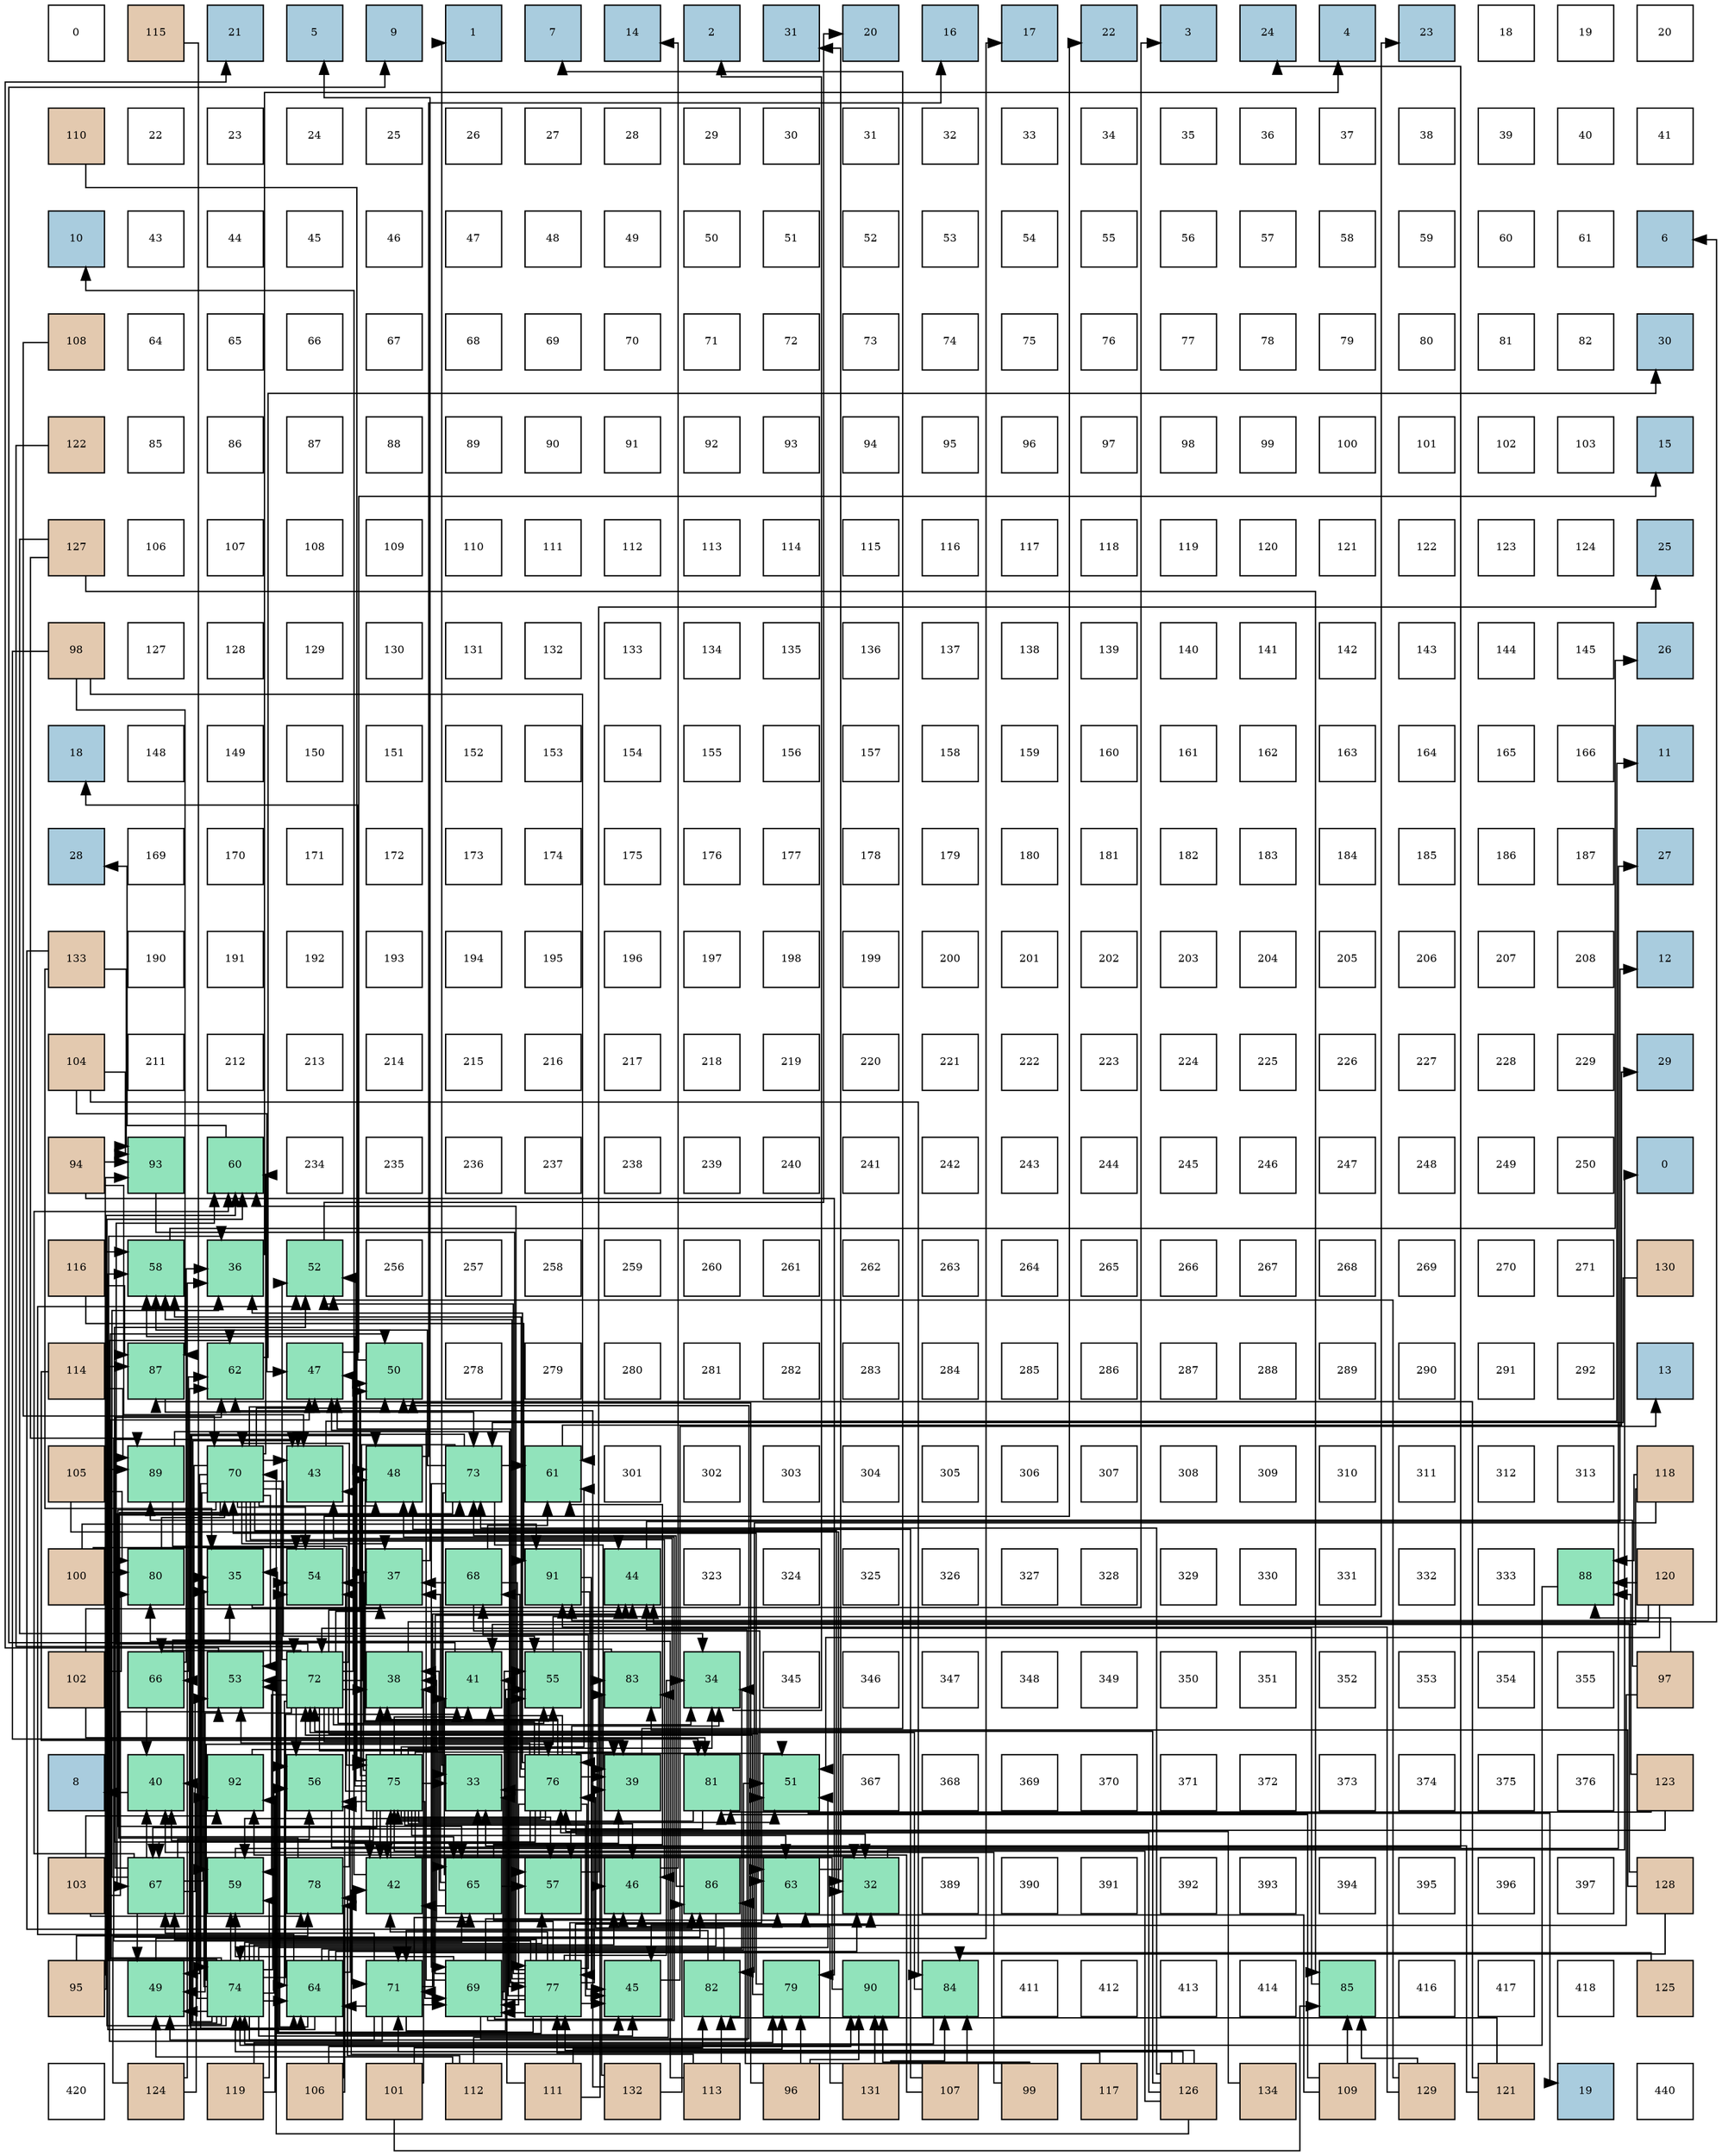 digraph layout{
 rankdir=TB;
 splines=ortho;
 node [style=filled shape=square fixedsize=true width=0.6];
0[label="0", fontsize=8, fillcolor="#ffffff"];
1[label="115", fontsize=8, fillcolor="#e3c9af"];
2[label="21", fontsize=8, fillcolor="#a9ccde"];
3[label="5", fontsize=8, fillcolor="#a9ccde"];
4[label="9", fontsize=8, fillcolor="#a9ccde"];
5[label="1", fontsize=8, fillcolor="#a9ccde"];
6[label="7", fontsize=8, fillcolor="#a9ccde"];
7[label="14", fontsize=8, fillcolor="#a9ccde"];
8[label="2", fontsize=8, fillcolor="#a9ccde"];
9[label="31", fontsize=8, fillcolor="#a9ccde"];
10[label="20", fontsize=8, fillcolor="#a9ccde"];
11[label="16", fontsize=8, fillcolor="#a9ccde"];
12[label="17", fontsize=8, fillcolor="#a9ccde"];
13[label="22", fontsize=8, fillcolor="#a9ccde"];
14[label="3", fontsize=8, fillcolor="#a9ccde"];
15[label="24", fontsize=8, fillcolor="#a9ccde"];
16[label="4", fontsize=8, fillcolor="#a9ccde"];
17[label="23", fontsize=8, fillcolor="#a9ccde"];
18[label="18", fontsize=8, fillcolor="#ffffff"];
19[label="19", fontsize=8, fillcolor="#ffffff"];
20[label="20", fontsize=8, fillcolor="#ffffff"];
21[label="110", fontsize=8, fillcolor="#e3c9af"];
22[label="22", fontsize=8, fillcolor="#ffffff"];
23[label="23", fontsize=8, fillcolor="#ffffff"];
24[label="24", fontsize=8, fillcolor="#ffffff"];
25[label="25", fontsize=8, fillcolor="#ffffff"];
26[label="26", fontsize=8, fillcolor="#ffffff"];
27[label="27", fontsize=8, fillcolor="#ffffff"];
28[label="28", fontsize=8, fillcolor="#ffffff"];
29[label="29", fontsize=8, fillcolor="#ffffff"];
30[label="30", fontsize=8, fillcolor="#ffffff"];
31[label="31", fontsize=8, fillcolor="#ffffff"];
32[label="32", fontsize=8, fillcolor="#ffffff"];
33[label="33", fontsize=8, fillcolor="#ffffff"];
34[label="34", fontsize=8, fillcolor="#ffffff"];
35[label="35", fontsize=8, fillcolor="#ffffff"];
36[label="36", fontsize=8, fillcolor="#ffffff"];
37[label="37", fontsize=8, fillcolor="#ffffff"];
38[label="38", fontsize=8, fillcolor="#ffffff"];
39[label="39", fontsize=8, fillcolor="#ffffff"];
40[label="40", fontsize=8, fillcolor="#ffffff"];
41[label="41", fontsize=8, fillcolor="#ffffff"];
42[label="10", fontsize=8, fillcolor="#a9ccde"];
43[label="43", fontsize=8, fillcolor="#ffffff"];
44[label="44", fontsize=8, fillcolor="#ffffff"];
45[label="45", fontsize=8, fillcolor="#ffffff"];
46[label="46", fontsize=8, fillcolor="#ffffff"];
47[label="47", fontsize=8, fillcolor="#ffffff"];
48[label="48", fontsize=8, fillcolor="#ffffff"];
49[label="49", fontsize=8, fillcolor="#ffffff"];
50[label="50", fontsize=8, fillcolor="#ffffff"];
51[label="51", fontsize=8, fillcolor="#ffffff"];
52[label="52", fontsize=8, fillcolor="#ffffff"];
53[label="53", fontsize=8, fillcolor="#ffffff"];
54[label="54", fontsize=8, fillcolor="#ffffff"];
55[label="55", fontsize=8, fillcolor="#ffffff"];
56[label="56", fontsize=8, fillcolor="#ffffff"];
57[label="57", fontsize=8, fillcolor="#ffffff"];
58[label="58", fontsize=8, fillcolor="#ffffff"];
59[label="59", fontsize=8, fillcolor="#ffffff"];
60[label="60", fontsize=8, fillcolor="#ffffff"];
61[label="61", fontsize=8, fillcolor="#ffffff"];
62[label="6", fontsize=8, fillcolor="#a9ccde"];
63[label="108", fontsize=8, fillcolor="#e3c9af"];
64[label="64", fontsize=8, fillcolor="#ffffff"];
65[label="65", fontsize=8, fillcolor="#ffffff"];
66[label="66", fontsize=8, fillcolor="#ffffff"];
67[label="67", fontsize=8, fillcolor="#ffffff"];
68[label="68", fontsize=8, fillcolor="#ffffff"];
69[label="69", fontsize=8, fillcolor="#ffffff"];
70[label="70", fontsize=8, fillcolor="#ffffff"];
71[label="71", fontsize=8, fillcolor="#ffffff"];
72[label="72", fontsize=8, fillcolor="#ffffff"];
73[label="73", fontsize=8, fillcolor="#ffffff"];
74[label="74", fontsize=8, fillcolor="#ffffff"];
75[label="75", fontsize=8, fillcolor="#ffffff"];
76[label="76", fontsize=8, fillcolor="#ffffff"];
77[label="77", fontsize=8, fillcolor="#ffffff"];
78[label="78", fontsize=8, fillcolor="#ffffff"];
79[label="79", fontsize=8, fillcolor="#ffffff"];
80[label="80", fontsize=8, fillcolor="#ffffff"];
81[label="81", fontsize=8, fillcolor="#ffffff"];
82[label="82", fontsize=8, fillcolor="#ffffff"];
83[label="30", fontsize=8, fillcolor="#a9ccde"];
84[label="122", fontsize=8, fillcolor="#e3c9af"];
85[label="85", fontsize=8, fillcolor="#ffffff"];
86[label="86", fontsize=8, fillcolor="#ffffff"];
87[label="87", fontsize=8, fillcolor="#ffffff"];
88[label="88", fontsize=8, fillcolor="#ffffff"];
89[label="89", fontsize=8, fillcolor="#ffffff"];
90[label="90", fontsize=8, fillcolor="#ffffff"];
91[label="91", fontsize=8, fillcolor="#ffffff"];
92[label="92", fontsize=8, fillcolor="#ffffff"];
93[label="93", fontsize=8, fillcolor="#ffffff"];
94[label="94", fontsize=8, fillcolor="#ffffff"];
95[label="95", fontsize=8, fillcolor="#ffffff"];
96[label="96", fontsize=8, fillcolor="#ffffff"];
97[label="97", fontsize=8, fillcolor="#ffffff"];
98[label="98", fontsize=8, fillcolor="#ffffff"];
99[label="99", fontsize=8, fillcolor="#ffffff"];
100[label="100", fontsize=8, fillcolor="#ffffff"];
101[label="101", fontsize=8, fillcolor="#ffffff"];
102[label="102", fontsize=8, fillcolor="#ffffff"];
103[label="103", fontsize=8, fillcolor="#ffffff"];
104[label="15", fontsize=8, fillcolor="#a9ccde"];
105[label="127", fontsize=8, fillcolor="#e3c9af"];
106[label="106", fontsize=8, fillcolor="#ffffff"];
107[label="107", fontsize=8, fillcolor="#ffffff"];
108[label="108", fontsize=8, fillcolor="#ffffff"];
109[label="109", fontsize=8, fillcolor="#ffffff"];
110[label="110", fontsize=8, fillcolor="#ffffff"];
111[label="111", fontsize=8, fillcolor="#ffffff"];
112[label="112", fontsize=8, fillcolor="#ffffff"];
113[label="113", fontsize=8, fillcolor="#ffffff"];
114[label="114", fontsize=8, fillcolor="#ffffff"];
115[label="115", fontsize=8, fillcolor="#ffffff"];
116[label="116", fontsize=8, fillcolor="#ffffff"];
117[label="117", fontsize=8, fillcolor="#ffffff"];
118[label="118", fontsize=8, fillcolor="#ffffff"];
119[label="119", fontsize=8, fillcolor="#ffffff"];
120[label="120", fontsize=8, fillcolor="#ffffff"];
121[label="121", fontsize=8, fillcolor="#ffffff"];
122[label="122", fontsize=8, fillcolor="#ffffff"];
123[label="123", fontsize=8, fillcolor="#ffffff"];
124[label="124", fontsize=8, fillcolor="#ffffff"];
125[label="25", fontsize=8, fillcolor="#a9ccde"];
126[label="98", fontsize=8, fillcolor="#e3c9af"];
127[label="127", fontsize=8, fillcolor="#ffffff"];
128[label="128", fontsize=8, fillcolor="#ffffff"];
129[label="129", fontsize=8, fillcolor="#ffffff"];
130[label="130", fontsize=8, fillcolor="#ffffff"];
131[label="131", fontsize=8, fillcolor="#ffffff"];
132[label="132", fontsize=8, fillcolor="#ffffff"];
133[label="133", fontsize=8, fillcolor="#ffffff"];
134[label="134", fontsize=8, fillcolor="#ffffff"];
135[label="135", fontsize=8, fillcolor="#ffffff"];
136[label="136", fontsize=8, fillcolor="#ffffff"];
137[label="137", fontsize=8, fillcolor="#ffffff"];
138[label="138", fontsize=8, fillcolor="#ffffff"];
139[label="139", fontsize=8, fillcolor="#ffffff"];
140[label="140", fontsize=8, fillcolor="#ffffff"];
141[label="141", fontsize=8, fillcolor="#ffffff"];
142[label="142", fontsize=8, fillcolor="#ffffff"];
143[label="143", fontsize=8, fillcolor="#ffffff"];
144[label="144", fontsize=8, fillcolor="#ffffff"];
145[label="145", fontsize=8, fillcolor="#ffffff"];
146[label="26", fontsize=8, fillcolor="#a9ccde"];
147[label="18", fontsize=8, fillcolor="#a9ccde"];
148[label="148", fontsize=8, fillcolor="#ffffff"];
149[label="149", fontsize=8, fillcolor="#ffffff"];
150[label="150", fontsize=8, fillcolor="#ffffff"];
151[label="151", fontsize=8, fillcolor="#ffffff"];
152[label="152", fontsize=8, fillcolor="#ffffff"];
153[label="153", fontsize=8, fillcolor="#ffffff"];
154[label="154", fontsize=8, fillcolor="#ffffff"];
155[label="155", fontsize=8, fillcolor="#ffffff"];
156[label="156", fontsize=8, fillcolor="#ffffff"];
157[label="157", fontsize=8, fillcolor="#ffffff"];
158[label="158", fontsize=8, fillcolor="#ffffff"];
159[label="159", fontsize=8, fillcolor="#ffffff"];
160[label="160", fontsize=8, fillcolor="#ffffff"];
161[label="161", fontsize=8, fillcolor="#ffffff"];
162[label="162", fontsize=8, fillcolor="#ffffff"];
163[label="163", fontsize=8, fillcolor="#ffffff"];
164[label="164", fontsize=8, fillcolor="#ffffff"];
165[label="165", fontsize=8, fillcolor="#ffffff"];
166[label="166", fontsize=8, fillcolor="#ffffff"];
167[label="11", fontsize=8, fillcolor="#a9ccde"];
168[label="28", fontsize=8, fillcolor="#a9ccde"];
169[label="169", fontsize=8, fillcolor="#ffffff"];
170[label="170", fontsize=8, fillcolor="#ffffff"];
171[label="171", fontsize=8, fillcolor="#ffffff"];
172[label="172", fontsize=8, fillcolor="#ffffff"];
173[label="173", fontsize=8, fillcolor="#ffffff"];
174[label="174", fontsize=8, fillcolor="#ffffff"];
175[label="175", fontsize=8, fillcolor="#ffffff"];
176[label="176", fontsize=8, fillcolor="#ffffff"];
177[label="177", fontsize=8, fillcolor="#ffffff"];
178[label="178", fontsize=8, fillcolor="#ffffff"];
179[label="179", fontsize=8, fillcolor="#ffffff"];
180[label="180", fontsize=8, fillcolor="#ffffff"];
181[label="181", fontsize=8, fillcolor="#ffffff"];
182[label="182", fontsize=8, fillcolor="#ffffff"];
183[label="183", fontsize=8, fillcolor="#ffffff"];
184[label="184", fontsize=8, fillcolor="#ffffff"];
185[label="185", fontsize=8, fillcolor="#ffffff"];
186[label="186", fontsize=8, fillcolor="#ffffff"];
187[label="187", fontsize=8, fillcolor="#ffffff"];
188[label="27", fontsize=8, fillcolor="#a9ccde"];
189[label="133", fontsize=8, fillcolor="#e3c9af"];
190[label="190", fontsize=8, fillcolor="#ffffff"];
191[label="191", fontsize=8, fillcolor="#ffffff"];
192[label="192", fontsize=8, fillcolor="#ffffff"];
193[label="193", fontsize=8, fillcolor="#ffffff"];
194[label="194", fontsize=8, fillcolor="#ffffff"];
195[label="195", fontsize=8, fillcolor="#ffffff"];
196[label="196", fontsize=8, fillcolor="#ffffff"];
197[label="197", fontsize=8, fillcolor="#ffffff"];
198[label="198", fontsize=8, fillcolor="#ffffff"];
199[label="199", fontsize=8, fillcolor="#ffffff"];
200[label="200", fontsize=8, fillcolor="#ffffff"];
201[label="201", fontsize=8, fillcolor="#ffffff"];
202[label="202", fontsize=8, fillcolor="#ffffff"];
203[label="203", fontsize=8, fillcolor="#ffffff"];
204[label="204", fontsize=8, fillcolor="#ffffff"];
205[label="205", fontsize=8, fillcolor="#ffffff"];
206[label="206", fontsize=8, fillcolor="#ffffff"];
207[label="207", fontsize=8, fillcolor="#ffffff"];
208[label="208", fontsize=8, fillcolor="#ffffff"];
209[label="12", fontsize=8, fillcolor="#a9ccde"];
210[label="104", fontsize=8, fillcolor="#e3c9af"];
211[label="211", fontsize=8, fillcolor="#ffffff"];
212[label="212", fontsize=8, fillcolor="#ffffff"];
213[label="213", fontsize=8, fillcolor="#ffffff"];
214[label="214", fontsize=8, fillcolor="#ffffff"];
215[label="215", fontsize=8, fillcolor="#ffffff"];
216[label="216", fontsize=8, fillcolor="#ffffff"];
217[label="217", fontsize=8, fillcolor="#ffffff"];
218[label="218", fontsize=8, fillcolor="#ffffff"];
219[label="219", fontsize=8, fillcolor="#ffffff"];
220[label="220", fontsize=8, fillcolor="#ffffff"];
221[label="221", fontsize=8, fillcolor="#ffffff"];
222[label="222", fontsize=8, fillcolor="#ffffff"];
223[label="223", fontsize=8, fillcolor="#ffffff"];
224[label="224", fontsize=8, fillcolor="#ffffff"];
225[label="225", fontsize=8, fillcolor="#ffffff"];
226[label="226", fontsize=8, fillcolor="#ffffff"];
227[label="227", fontsize=8, fillcolor="#ffffff"];
228[label="228", fontsize=8, fillcolor="#ffffff"];
229[label="229", fontsize=8, fillcolor="#ffffff"];
230[label="29", fontsize=8, fillcolor="#a9ccde"];
231[label="94", fontsize=8, fillcolor="#e3c9af"];
232[label="93", fontsize=8, fillcolor="#91e3bb"];
233[label="60", fontsize=8, fillcolor="#91e3bb"];
234[label="234", fontsize=8, fillcolor="#ffffff"];
235[label="235", fontsize=8, fillcolor="#ffffff"];
236[label="236", fontsize=8, fillcolor="#ffffff"];
237[label="237", fontsize=8, fillcolor="#ffffff"];
238[label="238", fontsize=8, fillcolor="#ffffff"];
239[label="239", fontsize=8, fillcolor="#ffffff"];
240[label="240", fontsize=8, fillcolor="#ffffff"];
241[label="241", fontsize=8, fillcolor="#ffffff"];
242[label="242", fontsize=8, fillcolor="#ffffff"];
243[label="243", fontsize=8, fillcolor="#ffffff"];
244[label="244", fontsize=8, fillcolor="#ffffff"];
245[label="245", fontsize=8, fillcolor="#ffffff"];
246[label="246", fontsize=8, fillcolor="#ffffff"];
247[label="247", fontsize=8, fillcolor="#ffffff"];
248[label="248", fontsize=8, fillcolor="#ffffff"];
249[label="249", fontsize=8, fillcolor="#ffffff"];
250[label="250", fontsize=8, fillcolor="#ffffff"];
251[label="0", fontsize=8, fillcolor="#a9ccde"];
252[label="116", fontsize=8, fillcolor="#e3c9af"];
253[label="58", fontsize=8, fillcolor="#91e3bb"];
254[label="36", fontsize=8, fillcolor="#91e3bb"];
255[label="52", fontsize=8, fillcolor="#91e3bb"];
256[label="256", fontsize=8, fillcolor="#ffffff"];
257[label="257", fontsize=8, fillcolor="#ffffff"];
258[label="258", fontsize=8, fillcolor="#ffffff"];
259[label="259", fontsize=8, fillcolor="#ffffff"];
260[label="260", fontsize=8, fillcolor="#ffffff"];
261[label="261", fontsize=8, fillcolor="#ffffff"];
262[label="262", fontsize=8, fillcolor="#ffffff"];
263[label="263", fontsize=8, fillcolor="#ffffff"];
264[label="264", fontsize=8, fillcolor="#ffffff"];
265[label="265", fontsize=8, fillcolor="#ffffff"];
266[label="266", fontsize=8, fillcolor="#ffffff"];
267[label="267", fontsize=8, fillcolor="#ffffff"];
268[label="268", fontsize=8, fillcolor="#ffffff"];
269[label="269", fontsize=8, fillcolor="#ffffff"];
270[label="270", fontsize=8, fillcolor="#ffffff"];
271[label="271", fontsize=8, fillcolor="#ffffff"];
272[label="130", fontsize=8, fillcolor="#e3c9af"];
273[label="114", fontsize=8, fillcolor="#e3c9af"];
274[label="87", fontsize=8, fillcolor="#91e3bb"];
275[label="62", fontsize=8, fillcolor="#91e3bb"];
276[label="47", fontsize=8, fillcolor="#91e3bb"];
277[label="50", fontsize=8, fillcolor="#91e3bb"];
278[label="278", fontsize=8, fillcolor="#ffffff"];
279[label="279", fontsize=8, fillcolor="#ffffff"];
280[label="280", fontsize=8, fillcolor="#ffffff"];
281[label="281", fontsize=8, fillcolor="#ffffff"];
282[label="282", fontsize=8, fillcolor="#ffffff"];
283[label="283", fontsize=8, fillcolor="#ffffff"];
284[label="284", fontsize=8, fillcolor="#ffffff"];
285[label="285", fontsize=8, fillcolor="#ffffff"];
286[label="286", fontsize=8, fillcolor="#ffffff"];
287[label="287", fontsize=8, fillcolor="#ffffff"];
288[label="288", fontsize=8, fillcolor="#ffffff"];
289[label="289", fontsize=8, fillcolor="#ffffff"];
290[label="290", fontsize=8, fillcolor="#ffffff"];
291[label="291", fontsize=8, fillcolor="#ffffff"];
292[label="292", fontsize=8, fillcolor="#ffffff"];
293[label="13", fontsize=8, fillcolor="#a9ccde"];
294[label="105", fontsize=8, fillcolor="#e3c9af"];
295[label="89", fontsize=8, fillcolor="#91e3bb"];
296[label="70", fontsize=8, fillcolor="#91e3bb"];
297[label="43", fontsize=8, fillcolor="#91e3bb"];
298[label="48", fontsize=8, fillcolor="#91e3bb"];
299[label="73", fontsize=8, fillcolor="#91e3bb"];
300[label="61", fontsize=8, fillcolor="#91e3bb"];
301[label="301", fontsize=8, fillcolor="#ffffff"];
302[label="302", fontsize=8, fillcolor="#ffffff"];
303[label="303", fontsize=8, fillcolor="#ffffff"];
304[label="304", fontsize=8, fillcolor="#ffffff"];
305[label="305", fontsize=8, fillcolor="#ffffff"];
306[label="306", fontsize=8, fillcolor="#ffffff"];
307[label="307", fontsize=8, fillcolor="#ffffff"];
308[label="308", fontsize=8, fillcolor="#ffffff"];
309[label="309", fontsize=8, fillcolor="#ffffff"];
310[label="310", fontsize=8, fillcolor="#ffffff"];
311[label="311", fontsize=8, fillcolor="#ffffff"];
312[label="312", fontsize=8, fillcolor="#ffffff"];
313[label="313", fontsize=8, fillcolor="#ffffff"];
314[label="118", fontsize=8, fillcolor="#e3c9af"];
315[label="100", fontsize=8, fillcolor="#e3c9af"];
316[label="80", fontsize=8, fillcolor="#91e3bb"];
317[label="35", fontsize=8, fillcolor="#91e3bb"];
318[label="54", fontsize=8, fillcolor="#91e3bb"];
319[label="37", fontsize=8, fillcolor="#91e3bb"];
320[label="68", fontsize=8, fillcolor="#91e3bb"];
321[label="91", fontsize=8, fillcolor="#91e3bb"];
322[label="44", fontsize=8, fillcolor="#91e3bb"];
323[label="323", fontsize=8, fillcolor="#ffffff"];
324[label="324", fontsize=8, fillcolor="#ffffff"];
325[label="325", fontsize=8, fillcolor="#ffffff"];
326[label="326", fontsize=8, fillcolor="#ffffff"];
327[label="327", fontsize=8, fillcolor="#ffffff"];
328[label="328", fontsize=8, fillcolor="#ffffff"];
329[label="329", fontsize=8, fillcolor="#ffffff"];
330[label="330", fontsize=8, fillcolor="#ffffff"];
331[label="331", fontsize=8, fillcolor="#ffffff"];
332[label="332", fontsize=8, fillcolor="#ffffff"];
333[label="333", fontsize=8, fillcolor="#ffffff"];
334[label="88", fontsize=8, fillcolor="#91e3bb"];
335[label="120", fontsize=8, fillcolor="#e3c9af"];
336[label="102", fontsize=8, fillcolor="#e3c9af"];
337[label="66", fontsize=8, fillcolor="#91e3bb"];
338[label="53", fontsize=8, fillcolor="#91e3bb"];
339[label="72", fontsize=8, fillcolor="#91e3bb"];
340[label="38", fontsize=8, fillcolor="#91e3bb"];
341[label="41", fontsize=8, fillcolor="#91e3bb"];
342[label="55", fontsize=8, fillcolor="#91e3bb"];
343[label="83", fontsize=8, fillcolor="#91e3bb"];
344[label="34", fontsize=8, fillcolor="#91e3bb"];
345[label="345", fontsize=8, fillcolor="#ffffff"];
346[label="346", fontsize=8, fillcolor="#ffffff"];
347[label="347", fontsize=8, fillcolor="#ffffff"];
348[label="348", fontsize=8, fillcolor="#ffffff"];
349[label="349", fontsize=8, fillcolor="#ffffff"];
350[label="350", fontsize=8, fillcolor="#ffffff"];
351[label="351", fontsize=8, fillcolor="#ffffff"];
352[label="352", fontsize=8, fillcolor="#ffffff"];
353[label="353", fontsize=8, fillcolor="#ffffff"];
354[label="354", fontsize=8, fillcolor="#ffffff"];
355[label="355", fontsize=8, fillcolor="#ffffff"];
356[label="97", fontsize=8, fillcolor="#e3c9af"];
357[label="8", fontsize=8, fillcolor="#a9ccde"];
358[label="40", fontsize=8, fillcolor="#91e3bb"];
359[label="92", fontsize=8, fillcolor="#91e3bb"];
360[label="56", fontsize=8, fillcolor="#91e3bb"];
361[label="75", fontsize=8, fillcolor="#91e3bb"];
362[label="33", fontsize=8, fillcolor="#91e3bb"];
363[label="76", fontsize=8, fillcolor="#91e3bb"];
364[label="39", fontsize=8, fillcolor="#91e3bb"];
365[label="81", fontsize=8, fillcolor="#91e3bb"];
366[label="51", fontsize=8, fillcolor="#91e3bb"];
367[label="367", fontsize=8, fillcolor="#ffffff"];
368[label="368", fontsize=8, fillcolor="#ffffff"];
369[label="369", fontsize=8, fillcolor="#ffffff"];
370[label="370", fontsize=8, fillcolor="#ffffff"];
371[label="371", fontsize=8, fillcolor="#ffffff"];
372[label="372", fontsize=8, fillcolor="#ffffff"];
373[label="373", fontsize=8, fillcolor="#ffffff"];
374[label="374", fontsize=8, fillcolor="#ffffff"];
375[label="375", fontsize=8, fillcolor="#ffffff"];
376[label="376", fontsize=8, fillcolor="#ffffff"];
377[label="123", fontsize=8, fillcolor="#e3c9af"];
378[label="103", fontsize=8, fillcolor="#e3c9af"];
379[label="67", fontsize=8, fillcolor="#91e3bb"];
380[label="59", fontsize=8, fillcolor="#91e3bb"];
381[label="78", fontsize=8, fillcolor="#91e3bb"];
382[label="42", fontsize=8, fillcolor="#91e3bb"];
383[label="65", fontsize=8, fillcolor="#91e3bb"];
384[label="57", fontsize=8, fillcolor="#91e3bb"];
385[label="46", fontsize=8, fillcolor="#91e3bb"];
386[label="86", fontsize=8, fillcolor="#91e3bb"];
387[label="63", fontsize=8, fillcolor="#91e3bb"];
388[label="32", fontsize=8, fillcolor="#91e3bb"];
389[label="389", fontsize=8, fillcolor="#ffffff"];
390[label="390", fontsize=8, fillcolor="#ffffff"];
391[label="391", fontsize=8, fillcolor="#ffffff"];
392[label="392", fontsize=8, fillcolor="#ffffff"];
393[label="393", fontsize=8, fillcolor="#ffffff"];
394[label="394", fontsize=8, fillcolor="#ffffff"];
395[label="395", fontsize=8, fillcolor="#ffffff"];
396[label="396", fontsize=8, fillcolor="#ffffff"];
397[label="397", fontsize=8, fillcolor="#ffffff"];
398[label="128", fontsize=8, fillcolor="#e3c9af"];
399[label="95", fontsize=8, fillcolor="#e3c9af"];
400[label="49", fontsize=8, fillcolor="#91e3bb"];
401[label="74", fontsize=8, fillcolor="#91e3bb"];
402[label="64", fontsize=8, fillcolor="#91e3bb"];
403[label="71", fontsize=8, fillcolor="#91e3bb"];
404[label="69", fontsize=8, fillcolor="#91e3bb"];
405[label="77", fontsize=8, fillcolor="#91e3bb"];
406[label="45", fontsize=8, fillcolor="#91e3bb"];
407[label="82", fontsize=8, fillcolor="#91e3bb"];
408[label="79", fontsize=8, fillcolor="#91e3bb"];
409[label="90", fontsize=8, fillcolor="#91e3bb"];
410[label="84", fontsize=8, fillcolor="#91e3bb"];
411[label="411", fontsize=8, fillcolor="#ffffff"];
412[label="412", fontsize=8, fillcolor="#ffffff"];
413[label="413", fontsize=8, fillcolor="#ffffff"];
414[label="414", fontsize=8, fillcolor="#ffffff"];
415[label="85", fontsize=8, fillcolor="#91e3bb"];
416[label="416", fontsize=8, fillcolor="#ffffff"];
417[label="417", fontsize=8, fillcolor="#ffffff"];
418[label="418", fontsize=8, fillcolor="#ffffff"];
419[label="125", fontsize=8, fillcolor="#e3c9af"];
420[label="420", fontsize=8, fillcolor="#ffffff"];
421[label="124", fontsize=8, fillcolor="#e3c9af"];
422[label="119", fontsize=8, fillcolor="#e3c9af"];
423[label="106", fontsize=8, fillcolor="#e3c9af"];
424[label="101", fontsize=8, fillcolor="#e3c9af"];
425[label="112", fontsize=8, fillcolor="#e3c9af"];
426[label="111", fontsize=8, fillcolor="#e3c9af"];
427[label="132", fontsize=8, fillcolor="#e3c9af"];
428[label="113", fontsize=8, fillcolor="#e3c9af"];
429[label="96", fontsize=8, fillcolor="#e3c9af"];
430[label="131", fontsize=8, fillcolor="#e3c9af"];
431[label="107", fontsize=8, fillcolor="#e3c9af"];
432[label="99", fontsize=8, fillcolor="#e3c9af"];
433[label="117", fontsize=8, fillcolor="#e3c9af"];
434[label="126", fontsize=8, fillcolor="#e3c9af"];
435[label="134", fontsize=8, fillcolor="#e3c9af"];
436[label="109", fontsize=8, fillcolor="#e3c9af"];
437[label="129", fontsize=8, fillcolor="#e3c9af"];
438[label="121", fontsize=8, fillcolor="#e3c9af"];
439[label="19", fontsize=8, fillcolor="#a9ccde"];
440[label="440", fontsize=8, fillcolor="#ffffff"];
edge [constraint=false, style=vis];388 -> 251;
362 -> 5;
344 -> 8;
317 -> 14;
254 -> 16;
319 -> 3;
340 -> 62;
364 -> 6;
358 -> 357;
341 -> 4;
382 -> 42;
297 -> 167;
322 -> 209;
406 -> 293;
385 -> 7;
276 -> 104;
298 -> 11;
400 -> 12;
277 -> 147;
366 -> 439;
255 -> 10;
338 -> 2;
318 -> 13;
342 -> 17;
360 -> 15;
384 -> 125;
253 -> 146;
380 -> 188;
233 -> 168;
300 -> 230;
275 -> 83;
387 -> 9;
402 -> 388;
402 -> 344;
402 -> 364;
402 -> 406;
402 -> 366;
402 -> 255;
402 -> 318;
402 -> 253;
383 -> 362;
383 -> 319;
383 -> 340;
383 -> 341;
383 -> 382;
383 -> 384;
383 -> 300;
383 -> 387;
337 -> 317;
337 -> 254;
337 -> 358;
337 -> 275;
379 -> 317;
379 -> 254;
379 -> 358;
379 -> 400;
379 -> 338;
379 -> 360;
379 -> 233;
379 -> 275;
320 -> 319;
320 -> 384;
320 -> 300;
320 -> 387;
404 -> 297;
404 -> 322;
404 -> 385;
404 -> 276;
404 -> 298;
404 -> 277;
404 -> 342;
404 -> 380;
296 -> 388;
296 -> 319;
296 -> 382;
296 -> 297;
296 -> 322;
296 -> 385;
296 -> 276;
296 -> 298;
296 -> 400;
296 -> 277;
296 -> 338;
296 -> 318;
296 -> 342;
296 -> 360;
296 -> 380;
296 -> 233;
296 -> 402;
296 -> 383;
296 -> 337;
403 -> 322;
403 -> 400;
403 -> 342;
403 -> 275;
403 -> 402;
403 -> 383;
403 -> 379;
403 -> 404;
339 -> 344;
339 -> 340;
339 -> 297;
339 -> 322;
339 -> 385;
339 -> 276;
339 -> 298;
339 -> 400;
339 -> 277;
339 -> 255;
339 -> 338;
339 -> 342;
339 -> 360;
339 -> 380;
339 -> 233;
339 -> 387;
339 -> 402;
339 -> 383;
339 -> 337;
299 -> 362;
299 -> 364;
299 -> 253;
299 -> 300;
299 -> 402;
299 -> 383;
299 -> 379;
299 -> 404;
401 -> 317;
401 -> 254;
401 -> 358;
401 -> 341;
401 -> 297;
401 -> 322;
401 -> 406;
401 -> 385;
401 -> 276;
401 -> 298;
401 -> 400;
401 -> 277;
401 -> 366;
401 -> 338;
401 -> 342;
401 -> 360;
401 -> 384;
401 -> 380;
401 -> 233;
401 -> 275;
401 -> 402;
401 -> 383;
361 -> 388;
361 -> 362;
361 -> 344;
361 -> 319;
361 -> 340;
361 -> 364;
361 -> 358;
361 -> 341;
361 -> 382;
361 -> 406;
361 -> 385;
361 -> 277;
361 -> 366;
361 -> 255;
361 -> 318;
361 -> 360;
361 -> 384;
361 -> 253;
361 -> 300;
361 -> 387;
361 -> 379;
361 -> 404;
363 -> 388;
363 -> 362;
363 -> 344;
363 -> 254;
363 -> 340;
363 -> 364;
363 -> 341;
363 -> 382;
363 -> 406;
363 -> 298;
363 -> 366;
363 -> 255;
363 -> 338;
363 -> 318;
363 -> 253;
363 -> 380;
363 -> 379;
363 -> 320;
363 -> 404;
405 -> 388;
405 -> 362;
405 -> 344;
405 -> 317;
405 -> 340;
405 -> 364;
405 -> 341;
405 -> 382;
405 -> 297;
405 -> 406;
405 -> 276;
405 -> 366;
405 -> 255;
405 -> 318;
405 -> 253;
405 -> 233;
405 -> 379;
405 -> 320;
405 -> 404;
381 -> 296;
381 -> 299;
408 -> 296;
408 -> 339;
316 -> 296;
365 -> 403;
365 -> 361;
407 -> 403;
407 -> 363;
343 -> 403;
410 -> 339;
410 -> 401;
415 -> 339;
386 -> 299;
386 -> 401;
274 -> 299;
334 -> 401;
295 -> 361;
295 -> 405;
409 -> 361;
321 -> 363;
321 -> 405;
359 -> 363;
232 -> 405;
231 -> 297;
231 -> 408;
231 -> 232;
399 -> 233;
399 -> 381;
399 -> 232;
429 -> 277;
429 -> 408;
429 -> 409;
356 -> 406;
356 -> 334;
356 -> 295;
126 -> 300;
126 -> 365;
126 -> 274;
432 -> 358;
432 -> 386;
432 -> 409;
315 -> 318;
315 -> 316;
315 -> 321;
424 -> 340;
424 -> 407;
424 -> 415;
336 -> 319;
336 -> 316;
336 -> 365;
378 -> 338;
378 -> 381;
378 -> 359;
210 -> 276;
210 -> 410;
210 -> 232;
294 -> 388;
294 -> 316;
294 -> 295;
423 -> 360;
423 -> 381;
423 -> 409;
431 -> 298;
431 -> 410;
431 -> 359;
63 -> 296;
436 -> 387;
436 -> 365;
436 -> 415;
21 -> 361;
426 -> 342;
426 -> 408;
426 -> 343;
425 -> 400;
425 -> 381;
425 -> 343;
428 -> 382;
428 -> 316;
428 -> 407;
273 -> 364;
273 -> 274;
273 -> 295;
1 -> 401;
252 -> 253;
252 -> 274;
252 -> 321;
433 -> 405;
314 -> 341;
314 -> 407;
314 -> 334;
422 -> 380;
422 -> 408;
422 -> 359;
335 -> 366;
335 -> 334;
335 -> 321;
438 -> 362;
438 -> 407;
438 -> 274;
84 -> 339;
377 -> 384;
377 -> 365;
377 -> 334;
421 -> 254;
421 -> 386;
421 -> 359;
419 -> 403;
434 -> 296;
434 -> 403;
434 -> 339;
434 -> 299;
434 -> 401;
434 -> 361;
434 -> 363;
434 -> 405;
105 -> 344;
105 -> 415;
105 -> 295;
398 -> 322;
398 -> 343;
398 -> 410;
437 -> 255;
437 -> 415;
437 -> 321;
272 -> 299;
430 -> 385;
430 -> 410;
430 -> 409;
427 -> 275;
427 -> 343;
427 -> 386;
189 -> 317;
189 -> 386;
189 -> 232;
435 -> 363;
edge [constraint=true, style=invis];
0 -> 21 -> 42 -> 63 -> 84 -> 105 -> 126 -> 147 -> 168 -> 189 -> 210 -> 231 -> 252 -> 273 -> 294 -> 315 -> 336 -> 357 -> 378 -> 399 -> 420;
1 -> 22 -> 43 -> 64 -> 85 -> 106 -> 127 -> 148 -> 169 -> 190 -> 211 -> 232 -> 253 -> 274 -> 295 -> 316 -> 337 -> 358 -> 379 -> 400 -> 421;
2 -> 23 -> 44 -> 65 -> 86 -> 107 -> 128 -> 149 -> 170 -> 191 -> 212 -> 233 -> 254 -> 275 -> 296 -> 317 -> 338 -> 359 -> 380 -> 401 -> 422;
3 -> 24 -> 45 -> 66 -> 87 -> 108 -> 129 -> 150 -> 171 -> 192 -> 213 -> 234 -> 255 -> 276 -> 297 -> 318 -> 339 -> 360 -> 381 -> 402 -> 423;
4 -> 25 -> 46 -> 67 -> 88 -> 109 -> 130 -> 151 -> 172 -> 193 -> 214 -> 235 -> 256 -> 277 -> 298 -> 319 -> 340 -> 361 -> 382 -> 403 -> 424;
5 -> 26 -> 47 -> 68 -> 89 -> 110 -> 131 -> 152 -> 173 -> 194 -> 215 -> 236 -> 257 -> 278 -> 299 -> 320 -> 341 -> 362 -> 383 -> 404 -> 425;
6 -> 27 -> 48 -> 69 -> 90 -> 111 -> 132 -> 153 -> 174 -> 195 -> 216 -> 237 -> 258 -> 279 -> 300 -> 321 -> 342 -> 363 -> 384 -> 405 -> 426;
7 -> 28 -> 49 -> 70 -> 91 -> 112 -> 133 -> 154 -> 175 -> 196 -> 217 -> 238 -> 259 -> 280 -> 301 -> 322 -> 343 -> 364 -> 385 -> 406 -> 427;
8 -> 29 -> 50 -> 71 -> 92 -> 113 -> 134 -> 155 -> 176 -> 197 -> 218 -> 239 -> 260 -> 281 -> 302 -> 323 -> 344 -> 365 -> 386 -> 407 -> 428;
9 -> 30 -> 51 -> 72 -> 93 -> 114 -> 135 -> 156 -> 177 -> 198 -> 219 -> 240 -> 261 -> 282 -> 303 -> 324 -> 345 -> 366 -> 387 -> 408 -> 429;
10 -> 31 -> 52 -> 73 -> 94 -> 115 -> 136 -> 157 -> 178 -> 199 -> 220 -> 241 -> 262 -> 283 -> 304 -> 325 -> 346 -> 367 -> 388 -> 409 -> 430;
11 -> 32 -> 53 -> 74 -> 95 -> 116 -> 137 -> 158 -> 179 -> 200 -> 221 -> 242 -> 263 -> 284 -> 305 -> 326 -> 347 -> 368 -> 389 -> 410 -> 431;
12 -> 33 -> 54 -> 75 -> 96 -> 117 -> 138 -> 159 -> 180 -> 201 -> 222 -> 243 -> 264 -> 285 -> 306 -> 327 -> 348 -> 369 -> 390 -> 411 -> 432;
13 -> 34 -> 55 -> 76 -> 97 -> 118 -> 139 -> 160 -> 181 -> 202 -> 223 -> 244 -> 265 -> 286 -> 307 -> 328 -> 349 -> 370 -> 391 -> 412 -> 433;
14 -> 35 -> 56 -> 77 -> 98 -> 119 -> 140 -> 161 -> 182 -> 203 -> 224 -> 245 -> 266 -> 287 -> 308 -> 329 -> 350 -> 371 -> 392 -> 413 -> 434;
15 -> 36 -> 57 -> 78 -> 99 -> 120 -> 141 -> 162 -> 183 -> 204 -> 225 -> 246 -> 267 -> 288 -> 309 -> 330 -> 351 -> 372 -> 393 -> 414 -> 435;
16 -> 37 -> 58 -> 79 -> 100 -> 121 -> 142 -> 163 -> 184 -> 205 -> 226 -> 247 -> 268 -> 289 -> 310 -> 331 -> 352 -> 373 -> 394 -> 415 -> 436;
17 -> 38 -> 59 -> 80 -> 101 -> 122 -> 143 -> 164 -> 185 -> 206 -> 227 -> 248 -> 269 -> 290 -> 311 -> 332 -> 353 -> 374 -> 395 -> 416 -> 437;
18 -> 39 -> 60 -> 81 -> 102 -> 123 -> 144 -> 165 -> 186 -> 207 -> 228 -> 249 -> 270 -> 291 -> 312 -> 333 -> 354 -> 375 -> 396 -> 417 -> 438;
19 -> 40 -> 61 -> 82 -> 103 -> 124 -> 145 -> 166 -> 187 -> 208 -> 229 -> 250 -> 271 -> 292 -> 313 -> 334 -> 355 -> 376 -> 397 -> 418 -> 439;
20 -> 41 -> 62 -> 83 -> 104 -> 125 -> 146 -> 167 -> 188 -> 209 -> 230 -> 251 -> 272 -> 293 -> 314 -> 335 -> 356 -> 377 -> 398 -> 419 -> 440;
rank = same {0 -> 1 -> 2 -> 3 -> 4 -> 5 -> 6 -> 7 -> 8 -> 9 -> 10 -> 11 -> 12 -> 13 -> 14 -> 15 -> 16 -> 17 -> 18 -> 19 -> 20};
rank = same {21 -> 22 -> 23 -> 24 -> 25 -> 26 -> 27 -> 28 -> 29 -> 30 -> 31 -> 32 -> 33 -> 34 -> 35 -> 36 -> 37 -> 38 -> 39 -> 40 -> 41};
rank = same {42 -> 43 -> 44 -> 45 -> 46 -> 47 -> 48 -> 49 -> 50 -> 51 -> 52 -> 53 -> 54 -> 55 -> 56 -> 57 -> 58 -> 59 -> 60 -> 61 -> 62};
rank = same {63 -> 64 -> 65 -> 66 -> 67 -> 68 -> 69 -> 70 -> 71 -> 72 -> 73 -> 74 -> 75 -> 76 -> 77 -> 78 -> 79 -> 80 -> 81 -> 82 -> 83};
rank = same {84 -> 85 -> 86 -> 87 -> 88 -> 89 -> 90 -> 91 -> 92 -> 93 -> 94 -> 95 -> 96 -> 97 -> 98 -> 99 -> 100 -> 101 -> 102 -> 103 -> 104};
rank = same {105 -> 106 -> 107 -> 108 -> 109 -> 110 -> 111 -> 112 -> 113 -> 114 -> 115 -> 116 -> 117 -> 118 -> 119 -> 120 -> 121 -> 122 -> 123 -> 124 -> 125};
rank = same {126 -> 127 -> 128 -> 129 -> 130 -> 131 -> 132 -> 133 -> 134 -> 135 -> 136 -> 137 -> 138 -> 139 -> 140 -> 141 -> 142 -> 143 -> 144 -> 145 -> 146};
rank = same {147 -> 148 -> 149 -> 150 -> 151 -> 152 -> 153 -> 154 -> 155 -> 156 -> 157 -> 158 -> 159 -> 160 -> 161 -> 162 -> 163 -> 164 -> 165 -> 166 -> 167};
rank = same {168 -> 169 -> 170 -> 171 -> 172 -> 173 -> 174 -> 175 -> 176 -> 177 -> 178 -> 179 -> 180 -> 181 -> 182 -> 183 -> 184 -> 185 -> 186 -> 187 -> 188};
rank = same {189 -> 190 -> 191 -> 192 -> 193 -> 194 -> 195 -> 196 -> 197 -> 198 -> 199 -> 200 -> 201 -> 202 -> 203 -> 204 -> 205 -> 206 -> 207 -> 208 -> 209};
rank = same {210 -> 211 -> 212 -> 213 -> 214 -> 215 -> 216 -> 217 -> 218 -> 219 -> 220 -> 221 -> 222 -> 223 -> 224 -> 225 -> 226 -> 227 -> 228 -> 229 -> 230};
rank = same {231 -> 232 -> 233 -> 234 -> 235 -> 236 -> 237 -> 238 -> 239 -> 240 -> 241 -> 242 -> 243 -> 244 -> 245 -> 246 -> 247 -> 248 -> 249 -> 250 -> 251};
rank = same {252 -> 253 -> 254 -> 255 -> 256 -> 257 -> 258 -> 259 -> 260 -> 261 -> 262 -> 263 -> 264 -> 265 -> 266 -> 267 -> 268 -> 269 -> 270 -> 271 -> 272};
rank = same {273 -> 274 -> 275 -> 276 -> 277 -> 278 -> 279 -> 280 -> 281 -> 282 -> 283 -> 284 -> 285 -> 286 -> 287 -> 288 -> 289 -> 290 -> 291 -> 292 -> 293};
rank = same {294 -> 295 -> 296 -> 297 -> 298 -> 299 -> 300 -> 301 -> 302 -> 303 -> 304 -> 305 -> 306 -> 307 -> 308 -> 309 -> 310 -> 311 -> 312 -> 313 -> 314};
rank = same {315 -> 316 -> 317 -> 318 -> 319 -> 320 -> 321 -> 322 -> 323 -> 324 -> 325 -> 326 -> 327 -> 328 -> 329 -> 330 -> 331 -> 332 -> 333 -> 334 -> 335};
rank = same {336 -> 337 -> 338 -> 339 -> 340 -> 341 -> 342 -> 343 -> 344 -> 345 -> 346 -> 347 -> 348 -> 349 -> 350 -> 351 -> 352 -> 353 -> 354 -> 355 -> 356};
rank = same {357 -> 358 -> 359 -> 360 -> 361 -> 362 -> 363 -> 364 -> 365 -> 366 -> 367 -> 368 -> 369 -> 370 -> 371 -> 372 -> 373 -> 374 -> 375 -> 376 -> 377};
rank = same {378 -> 379 -> 380 -> 381 -> 382 -> 383 -> 384 -> 385 -> 386 -> 387 -> 388 -> 389 -> 390 -> 391 -> 392 -> 393 -> 394 -> 395 -> 396 -> 397 -> 398};
rank = same {399 -> 400 -> 401 -> 402 -> 403 -> 404 -> 405 -> 406 -> 407 -> 408 -> 409 -> 410 -> 411 -> 412 -> 413 -> 414 -> 415 -> 416 -> 417 -> 418 -> 419};
rank = same {420 -> 421 -> 422 -> 423 -> 424 -> 425 -> 426 -> 427 -> 428 -> 429 -> 430 -> 431 -> 432 -> 433 -> 434 -> 435 -> 436 -> 437 -> 438 -> 439 -> 440};
}